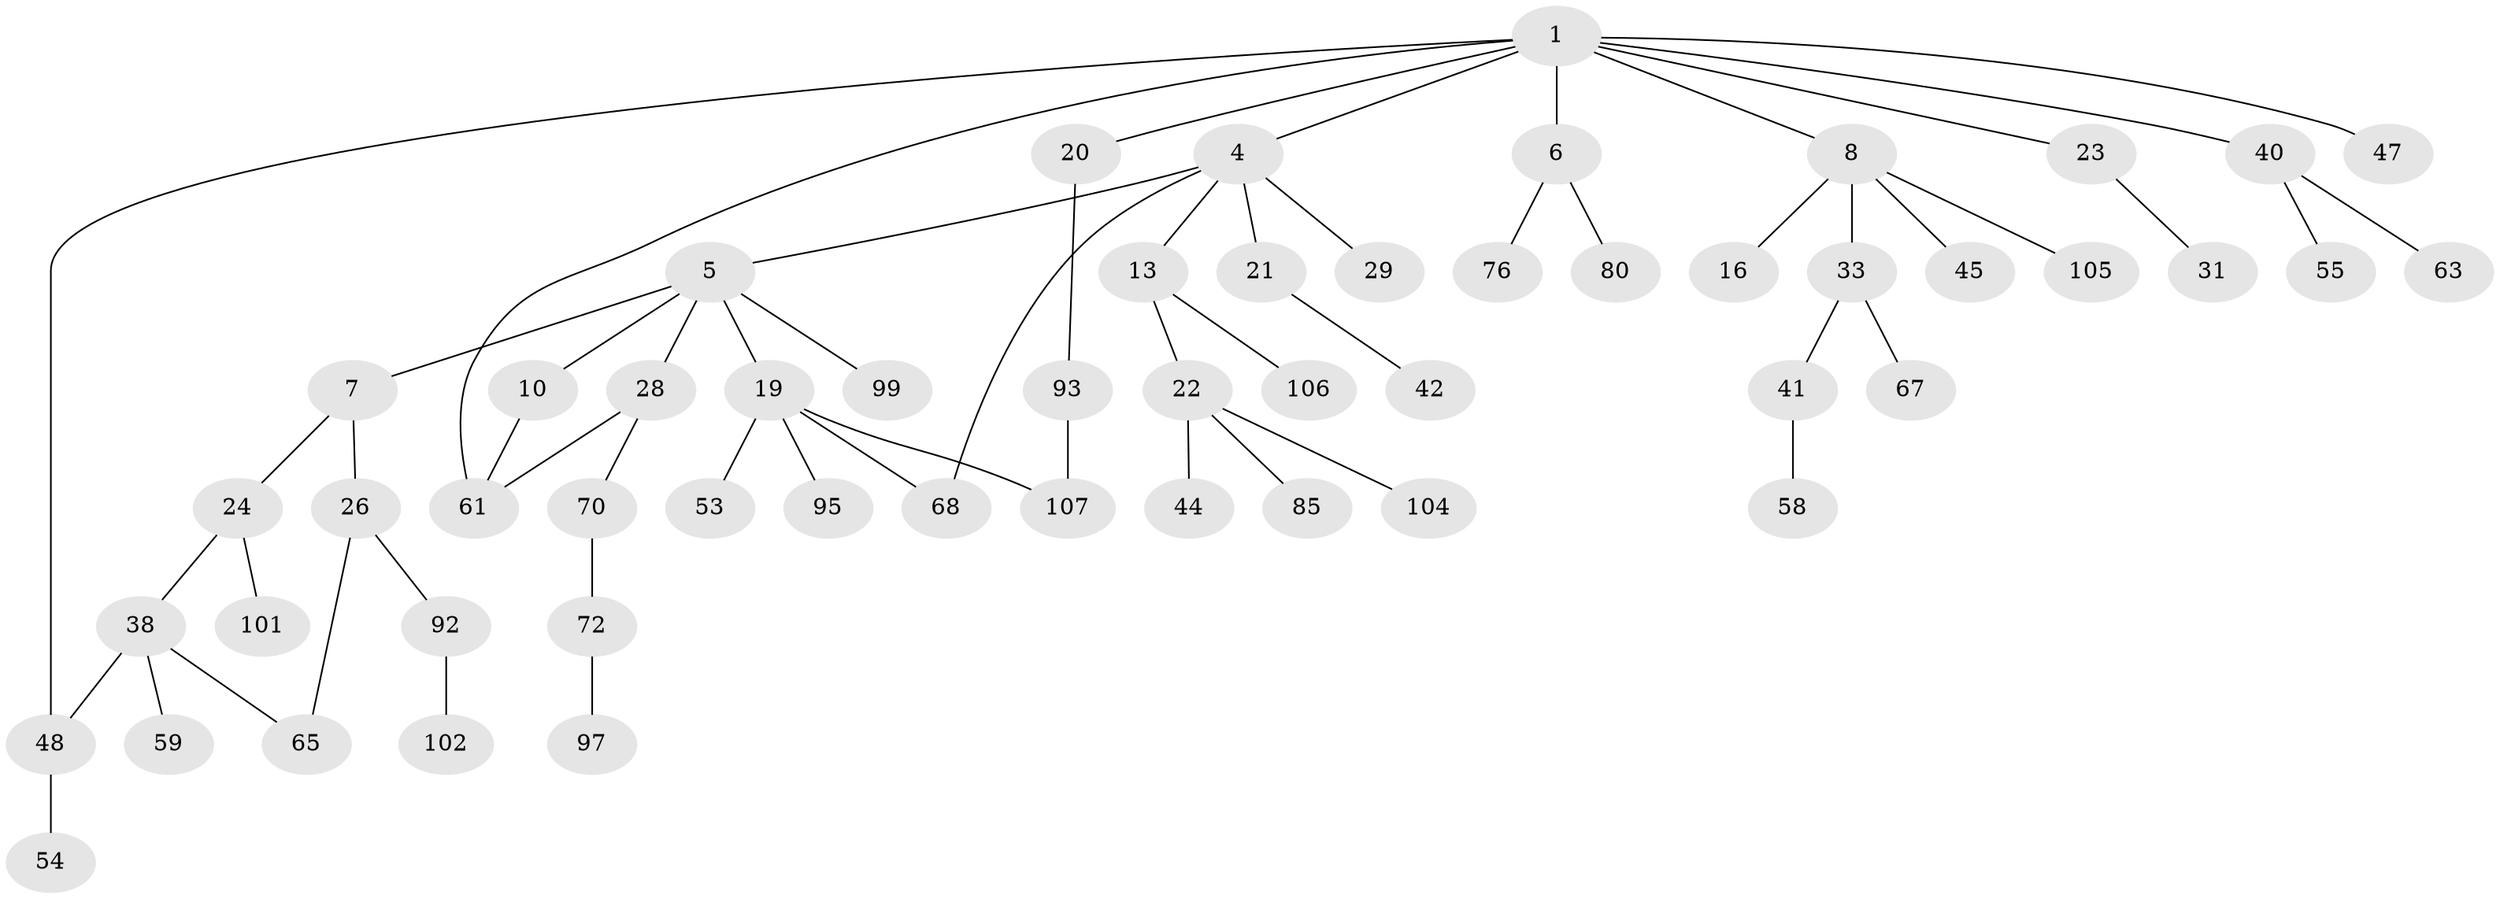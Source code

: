 // original degree distribution, {4: 0.10185185185185185, 5: 0.037037037037037035, 6: 0.018518518518518517, 3: 0.1388888888888889, 2: 0.28703703703703703, 1: 0.4166666666666667}
// Generated by graph-tools (version 1.1) at 2025/13/03/09/25 04:13:26]
// undirected, 54 vertices, 59 edges
graph export_dot {
graph [start="1"]
  node [color=gray90,style=filled];
  1 [super="+9+2"];
  4 [super="+14"];
  5;
  6 [super="+71+37"];
  7;
  8 [super="+11+79+12"];
  10;
  13 [super="+15"];
  16 [super="+74"];
  19 [super="+46+64+82+60"];
  20 [super="+88"];
  21 [super="+39+86"];
  22 [super="+49"];
  23 [super="+90+25+30+34"];
  24 [super="+81+35+32"];
  26 [super="+27+51"];
  28 [super="+69+108+56"];
  29 [super="+66"];
  31;
  33 [super="+52"];
  38 [super="+43"];
  40;
  41 [super="+57+96"];
  42;
  44;
  45;
  47;
  48 [super="+50+62"];
  53;
  54;
  55 [super="+73+83"];
  58;
  59;
  61 [super="+77"];
  63;
  65 [super="+75+98"];
  67;
  68;
  70;
  72;
  76;
  80 [super="+100"];
  85;
  92;
  93;
  95;
  97;
  99;
  101;
  102;
  104;
  105;
  106;
  107;
  1 -- 20;
  1 -- 61;
  1 -- 40;
  1 -- 48;
  1 -- 4;
  1 -- 6;
  1 -- 23;
  1 -- 8;
  1 -- 47;
  4 -- 5;
  4 -- 13;
  4 -- 21;
  4 -- 29;
  4 -- 68;
  5 -- 7;
  5 -- 10;
  5 -- 19;
  5 -- 28;
  5 -- 99;
  6 -- 76;
  6 -- 80;
  7 -- 24;
  7 -- 26;
  8 -- 105;
  8 -- 16;
  8 -- 45;
  8 -- 33;
  10 -- 61;
  13 -- 106;
  13 -- 22;
  19 -- 68;
  19 -- 53;
  19 -- 95;
  19 -- 107;
  20 -- 93;
  21 -- 42;
  22 -- 44;
  22 -- 104;
  22 -- 85;
  23 -- 31;
  24 -- 38;
  24 -- 101;
  26 -- 65;
  26 -- 92;
  28 -- 70;
  28 -- 61;
  33 -- 41;
  33 -- 67;
  38 -- 59;
  38 -- 48;
  38 -- 65;
  40 -- 55;
  40 -- 63;
  41 -- 58;
  48 -- 54;
  70 -- 72;
  72 -- 97;
  92 -- 102;
  93 -- 107;
}
